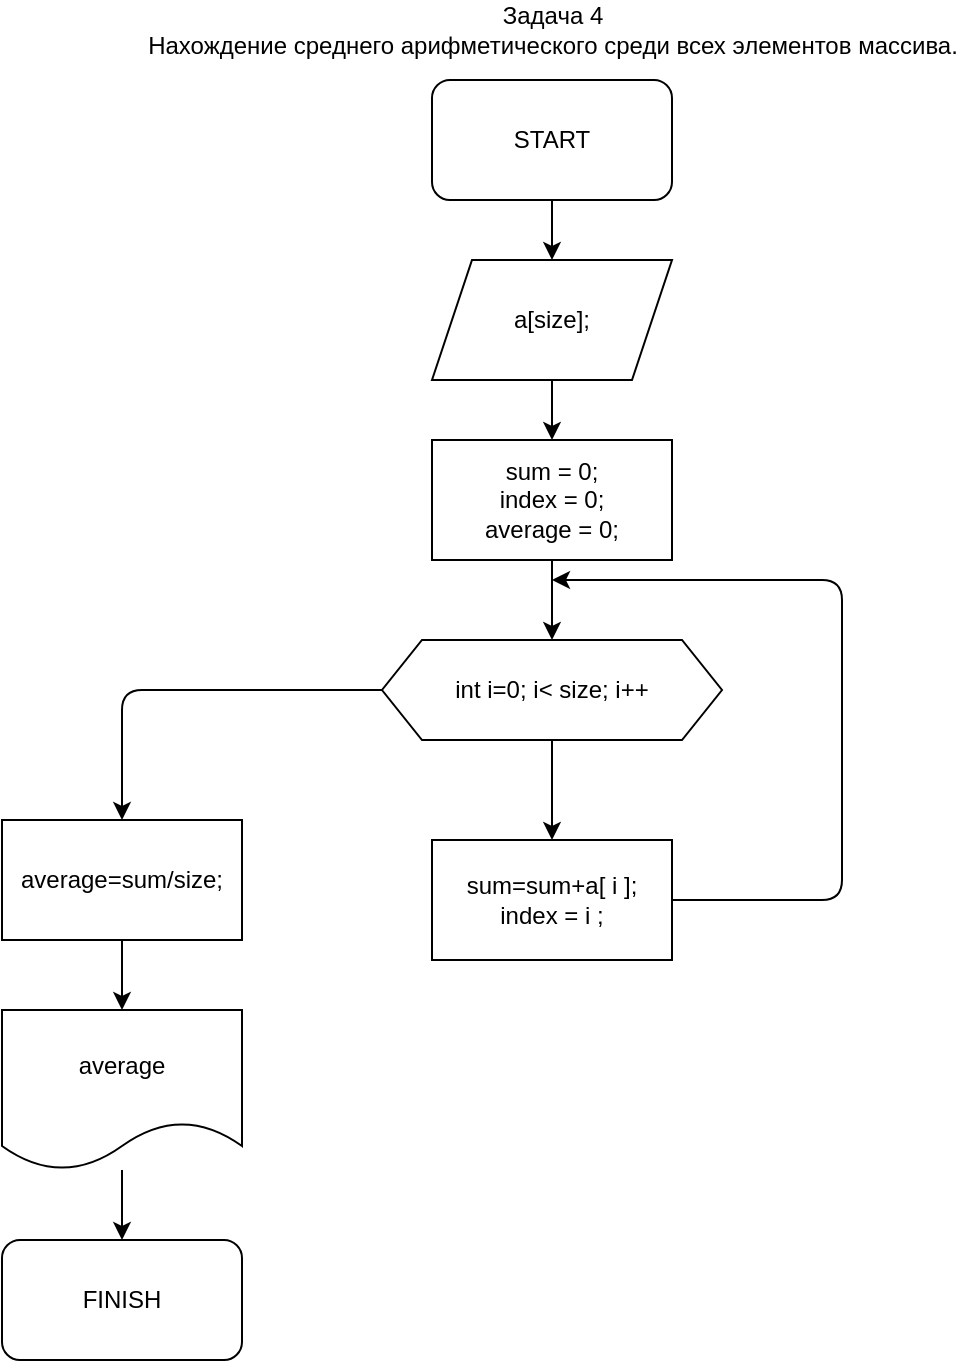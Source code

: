 <mxfile>
    <diagram id="7XkHW322nsJzNrd920ZN" name="Страница 1">
        <mxGraphModel dx="542" dy="574" grid="1" gridSize="10" guides="1" tooltips="1" connect="1" arrows="1" fold="1" page="1" pageScale="1" pageWidth="827" pageHeight="1169" math="0" shadow="0">
            <root>
                <mxCell id="0"/>
                <mxCell id="1" parent="0"/>
                <mxCell id="39" style="edgeStyle=none;html=1;entryX=0.5;entryY=0;entryDx=0;entryDy=0;" parent="1" source="2" target="38" edge="1">
                    <mxGeometry relative="1" as="geometry"/>
                </mxCell>
                <mxCell id="2" value="START" style="rounded=1;whiteSpace=wrap;html=1;" parent="1" vertex="1">
                    <mxGeometry x="315" y="40" width="120" height="60" as="geometry"/>
                </mxCell>
                <mxCell id="37" value="Задача 4&lt;br&gt;Нахождение среднего арифметического среди всех элементов массива." style="text;html=1;align=center;verticalAlign=middle;resizable=0;points=[];autosize=1;strokeColor=none;fillColor=none;" parent="1" vertex="1">
                    <mxGeometry x="165" width="420" height="30" as="geometry"/>
                </mxCell>
                <mxCell id="41" style="edgeStyle=none;html=1;entryX=0.5;entryY=0;entryDx=0;entryDy=0;" parent="1" source="38" target="40" edge="1">
                    <mxGeometry relative="1" as="geometry"/>
                </mxCell>
                <mxCell id="38" value="a[size];" style="shape=parallelogram;perimeter=parallelogramPerimeter;whiteSpace=wrap;html=1;fixedSize=1;" parent="1" vertex="1">
                    <mxGeometry x="315" y="130" width="120" height="60" as="geometry"/>
                </mxCell>
                <mxCell id="44" style="edgeStyle=none;html=1;entryX=0.5;entryY=0;entryDx=0;entryDy=0;" parent="1" source="40" target="42" edge="1">
                    <mxGeometry relative="1" as="geometry"/>
                </mxCell>
                <mxCell id="40" value="sum = 0;&lt;br&gt;index = 0;&lt;br&gt;average = 0;" style="rounded=0;whiteSpace=wrap;html=1;" parent="1" vertex="1">
                    <mxGeometry x="315" y="220" width="120" height="60" as="geometry"/>
                </mxCell>
                <mxCell id="46" style="edgeStyle=none;html=1;entryX=0.5;entryY=0;entryDx=0;entryDy=0;entryPerimeter=0;" parent="1" source="42" target="64" edge="1">
                    <mxGeometry relative="1" as="geometry">
                        <mxPoint x="375" y="410" as="targetPoint"/>
                    </mxGeometry>
                </mxCell>
                <mxCell id="61" style="edgeStyle=none;html=1;entryX=0.5;entryY=0;entryDx=0;entryDy=0;entryPerimeter=0;" parent="1" source="42" target="66" edge="1">
                    <mxGeometry relative="1" as="geometry">
                        <Array as="points">
                            <mxPoint x="160" y="345"/>
                        </Array>
                        <mxPoint x="160" y="400" as="targetPoint"/>
                    </mxGeometry>
                </mxCell>
                <mxCell id="42" value="int i=0; i&amp;lt; size; i++" style="shape=hexagon;perimeter=hexagonPerimeter2;whiteSpace=wrap;html=1;fixedSize=1;" parent="1" vertex="1">
                    <mxGeometry x="290" y="320" width="170" height="50" as="geometry"/>
                </mxCell>
                <mxCell id="63" style="edgeStyle=none;html=1;entryX=0.5;entryY=0;entryDx=0;entryDy=0;" parent="1" source="60" target="62" edge="1">
                    <mxGeometry relative="1" as="geometry"/>
                </mxCell>
                <mxCell id="60" value="average" style="shape=document;whiteSpace=wrap;html=1;boundedLbl=1;" parent="1" vertex="1">
                    <mxGeometry x="100" y="505" width="120" height="80" as="geometry"/>
                </mxCell>
                <mxCell id="62" value="FINISH" style="rounded=1;whiteSpace=wrap;html=1;" parent="1" vertex="1">
                    <mxGeometry x="100" y="620" width="120" height="60" as="geometry"/>
                </mxCell>
                <mxCell id="65" style="edgeStyle=none;html=1;" parent="1" source="64" edge="1">
                    <mxGeometry relative="1" as="geometry">
                        <mxPoint x="375" y="290" as="targetPoint"/>
                        <Array as="points">
                            <mxPoint x="520" y="450"/>
                            <mxPoint x="520" y="290"/>
                        </Array>
                    </mxGeometry>
                </mxCell>
                <mxCell id="64" value="sum=sum+a[ i ];&lt;br&gt;index = i ;" style="rounded=0;whiteSpace=wrap;html=1;" parent="1" vertex="1">
                    <mxGeometry x="315" y="420" width="120" height="60" as="geometry"/>
                </mxCell>
                <mxCell id="67" style="edgeStyle=none;html=1;entryX=0.5;entryY=0;entryDx=0;entryDy=0;" parent="1" source="66" target="60" edge="1">
                    <mxGeometry relative="1" as="geometry">
                        <mxPoint x="160" y="500" as="targetPoint"/>
                    </mxGeometry>
                </mxCell>
                <mxCell id="66" value="average=sum/size;" style="rounded=0;whiteSpace=wrap;html=1;" parent="1" vertex="1">
                    <mxGeometry x="100" y="410" width="120" height="60" as="geometry"/>
                </mxCell>
            </root>
        </mxGraphModel>
    </diagram>
</mxfile>